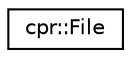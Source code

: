 digraph "Graphical Class Hierarchy"
{
 // LATEX_PDF_SIZE
  edge [fontname="Helvetica",fontsize="10",labelfontname="Helvetica",labelfontsize="10"];
  node [fontname="Helvetica",fontsize="10",shape=record];
  rankdir="LR";
  Node0 [label="cpr::File",height=0.2,width=0.4,color="black", fillcolor="white", style="filled",URL="$structcpr_1_1_file.html",tooltip=" "];
}
